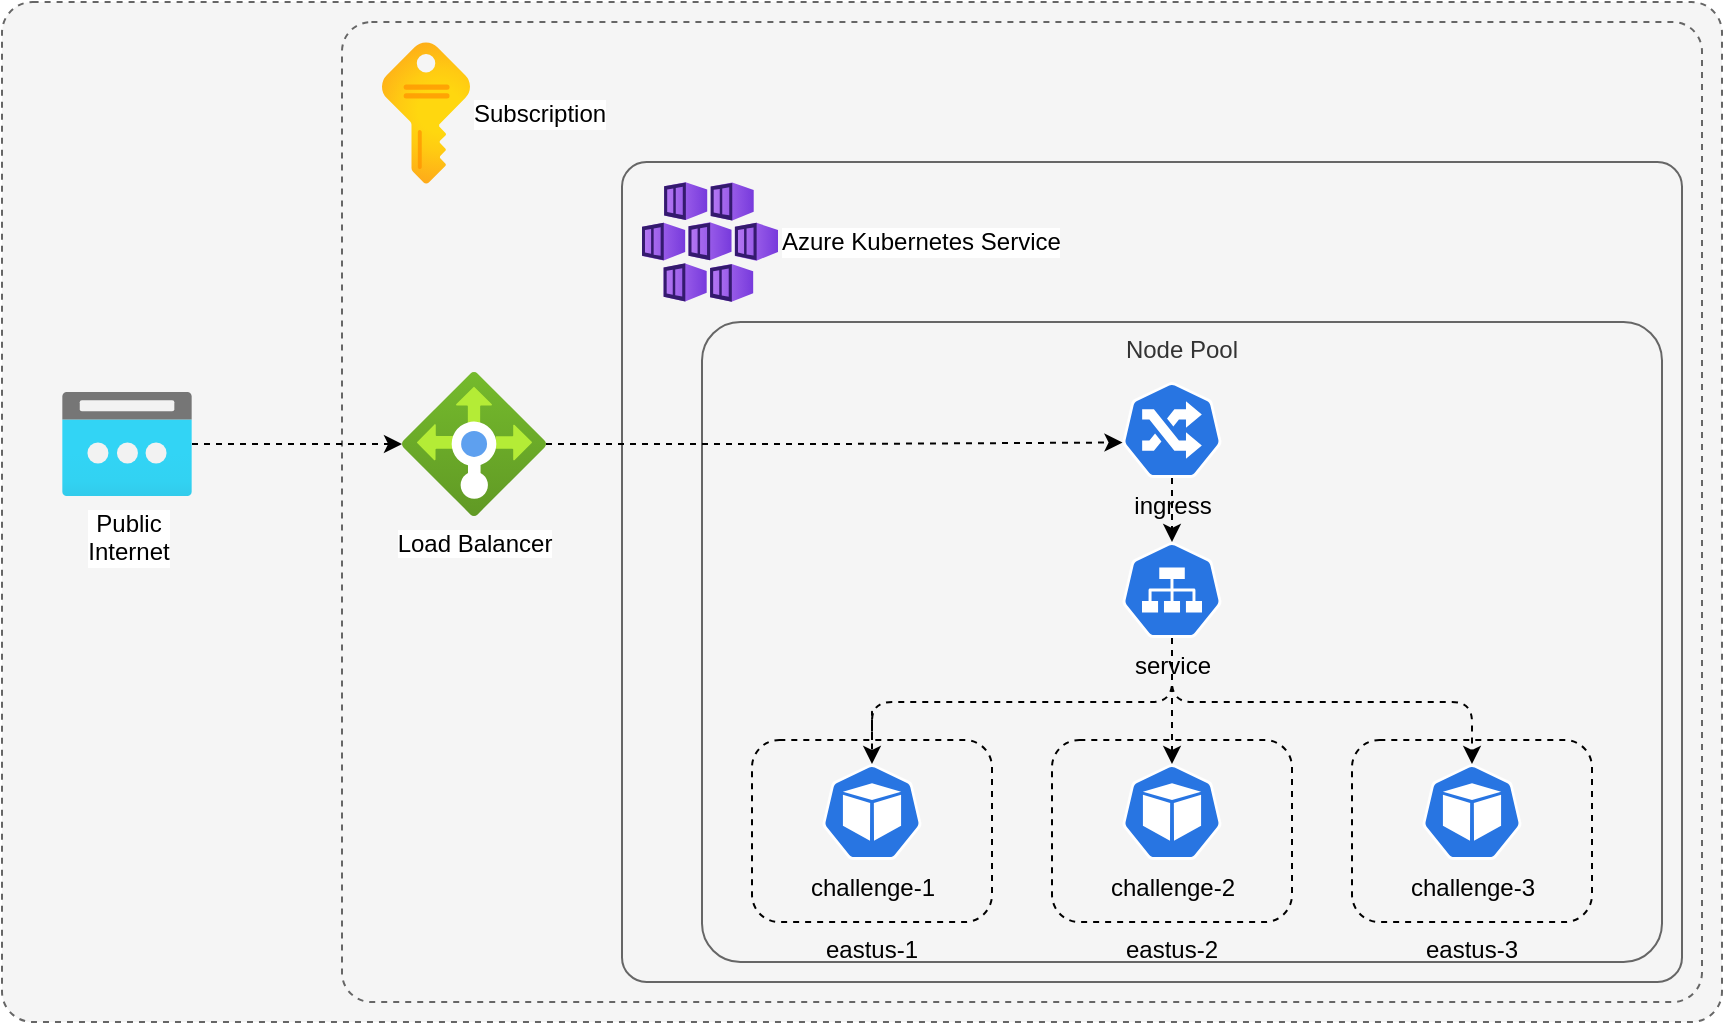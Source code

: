 <mxfile>
    <diagram id="sxn2z-bD0ew-tZ3zZQgb" name="Page-1">
        <mxGraphModel dx="1733" dy="567" grid="1" gridSize="10" guides="1" tooltips="1" connect="1" arrows="1" fold="1" page="1" pageScale="1" pageWidth="827" pageHeight="1169" math="0" shadow="0">
            <root>
                <mxCell id="0"/>
                <mxCell id="1" parent="0"/>
                <mxCell id="23" value="" style="rounded=1;whiteSpace=wrap;html=1;arcSize=3;dashed=1;fillColor=#f5f5f5;fontColor=#333333;strokeColor=#666666;" vertex="1" parent="1">
                    <mxGeometry x="-130" y="30" width="860" height="510" as="geometry"/>
                </mxCell>
                <mxCell id="2" value="" style="rounded=1;whiteSpace=wrap;html=1;arcSize=3;dashed=1;fillColor=#f5f5f5;fontColor=#333333;strokeColor=#666666;" vertex="1" parent="1">
                    <mxGeometry x="40" y="40" width="680" height="490" as="geometry"/>
                </mxCell>
                <mxCell id="4" value="" style="rounded=1;whiteSpace=wrap;html=1;arcSize=3;fillColor=#f5f5f5;fontColor=#333333;strokeColor=#666666;" vertex="1" parent="1">
                    <mxGeometry x="180" y="110" width="530" height="410" as="geometry"/>
                </mxCell>
                <mxCell id="3" value="Azure Kubernetes Service" style="aspect=fixed;html=1;points=[];align=left;image;fontSize=12;image=img/lib/azure2/containers/Kubernetes_Services.svg;labelPosition=right;verticalLabelPosition=middle;verticalAlign=middle;" vertex="1" parent="1">
                    <mxGeometry x="190" y="120" width="68" height="60" as="geometry"/>
                </mxCell>
                <mxCell id="6" value="Node Pool" style="rounded=1;whiteSpace=wrap;html=1;fillColor=#f5f5f5;verticalAlign=top;labelPosition=center;verticalLabelPosition=middle;align=center;arcSize=6;fontColor=#333333;strokeColor=#666666;" vertex="1" parent="1">
                    <mxGeometry x="220" y="190" width="480" height="320" as="geometry"/>
                </mxCell>
                <mxCell id="7" value="challenge-1" style="sketch=0;html=1;dashed=0;whitespace=wrap;fillColor=#2875E2;strokeColor=#ffffff;points=[[0.005,0.63,0],[0.1,0.2,0],[0.9,0.2,0],[0.5,0,0],[0.995,0.63,0],[0.72,0.99,0],[0.5,1,0],[0.28,0.99,0]];verticalLabelPosition=bottom;align=center;verticalAlign=top;shape=mxgraph.kubernetes.icon;prIcon=pod;fontColor=#000000;" vertex="1" parent="1">
                    <mxGeometry x="280" y="411" width="50" height="48" as="geometry"/>
                </mxCell>
                <mxCell id="8" value="challenge-2" style="sketch=0;html=1;dashed=0;whitespace=wrap;fillColor=#2875E2;strokeColor=#ffffff;points=[[0.005,0.63,0],[0.1,0.2,0],[0.9,0.2,0],[0.5,0,0],[0.995,0.63,0],[0.72,0.99,0],[0.5,1,0],[0.28,0.99,0]];verticalLabelPosition=bottom;align=center;verticalAlign=top;shape=mxgraph.kubernetes.icon;prIcon=pod;fontColor=#000000;" vertex="1" parent="1">
                    <mxGeometry x="430" y="411" width="50" height="48" as="geometry"/>
                </mxCell>
                <mxCell id="9" value="challenge-3" style="sketch=0;html=1;dashed=0;whitespace=wrap;fillColor=#2875E2;strokeColor=#ffffff;points=[[0.005,0.63,0],[0.1,0.2,0],[0.9,0.2,0],[0.5,0,0],[0.995,0.63,0],[0.72,0.99,0],[0.5,1,0],[0.28,0.99,0]];verticalLabelPosition=bottom;align=center;verticalAlign=top;shape=mxgraph.kubernetes.icon;prIcon=pod;fontColor=#000000;" vertex="1" parent="1">
                    <mxGeometry x="580" y="411" width="50" height="48" as="geometry"/>
                </mxCell>
                <mxCell id="11" style="edgeStyle=orthogonalEdgeStyle;html=1;entryX=0.5;entryY=0;entryDx=0;entryDy=0;entryPerimeter=0;dashed=1;fontColor=#000000;strokeColor=#000000;startArrow=none;" edge="1" parent="1" source="24" target="7">
                    <mxGeometry relative="1" as="geometry">
                        <Array as="points">
                            <mxPoint x="305" y="380"/>
                        </Array>
                    </mxGeometry>
                </mxCell>
                <mxCell id="12" style="edgeStyle=orthogonalEdgeStyle;html=1;entryX=0.5;entryY=0;entryDx=0;entryDy=0;entryPerimeter=0;dashed=1;fontColor=#000000;strokeColor=#000000;" edge="1" parent="1" source="10" target="8">
                    <mxGeometry relative="1" as="geometry"/>
                </mxCell>
                <mxCell id="13" style="edgeStyle=orthogonalEdgeStyle;html=1;entryX=0.5;entryY=0;entryDx=0;entryDy=0;entryPerimeter=0;dashed=1;fontColor=#000000;strokeColor=#000000;" edge="1" parent="1" source="10" target="9">
                    <mxGeometry relative="1" as="geometry">
                        <Array as="points">
                            <mxPoint x="455" y="380"/>
                            <mxPoint x="605" y="380"/>
                        </Array>
                    </mxGeometry>
                </mxCell>
                <mxCell id="10" value="service" style="sketch=0;html=1;dashed=0;whitespace=wrap;fillColor=#2875E2;strokeColor=#ffffff;points=[[0.005,0.63,0],[0.1,0.2,0],[0.9,0.2,0],[0.5,0,0],[0.995,0.63,0],[0.72,0.99,0],[0.5,1,0],[0.28,0.99,0]];verticalLabelPosition=bottom;align=center;verticalAlign=top;shape=mxgraph.kubernetes.icon;prIcon=svc;fontColor=#000000;" vertex="1" parent="1">
                    <mxGeometry x="430" y="300" width="50" height="48" as="geometry"/>
                </mxCell>
                <mxCell id="15" style="edgeStyle=orthogonalEdgeStyle;html=1;entryX=0.5;entryY=0;entryDx=0;entryDy=0;entryPerimeter=0;dashed=1;fontColor=#000000;strokeColor=#000000;" edge="1" parent="1" source="14" target="10">
                    <mxGeometry relative="1" as="geometry"/>
                </mxCell>
                <mxCell id="14" value="ingress" style="sketch=0;html=1;dashed=0;whitespace=wrap;fillColor=#2875E2;strokeColor=#ffffff;points=[[0.005,0.63,0],[0.1,0.2,0],[0.9,0.2,0],[0.5,0,0],[0.995,0.63,0],[0.72,0.99,0],[0.5,1,0],[0.28,0.99,0]];verticalLabelPosition=bottom;align=center;verticalAlign=top;shape=mxgraph.kubernetes.icon;prIcon=ing;fontColor=#000000;" vertex="1" parent="1">
                    <mxGeometry x="430" y="220" width="50" height="48" as="geometry"/>
                </mxCell>
                <mxCell id="17" style="edgeStyle=orthogonalEdgeStyle;html=1;entryX=0.005;entryY=0.63;entryDx=0;entryDy=0;entryPerimeter=0;dashed=1;strokeColor=#000000;" edge="1" parent="1" source="16" target="14">
                    <mxGeometry relative="1" as="geometry"/>
                </mxCell>
                <mxCell id="16" value="Load Balancer" style="aspect=fixed;html=1;points=[];align=center;image;fontSize=12;image=img/lib/azure2/networking/Load_Balancers.svg;fillColor=none;" vertex="1" parent="1">
                    <mxGeometry x="70" y="215" width="72" height="72" as="geometry"/>
                </mxCell>
                <mxCell id="19" style="edgeStyle=orthogonalEdgeStyle;html=1;dashed=1;strokeColor=#000000;" edge="1" parent="1" source="18" target="16">
                    <mxGeometry relative="1" as="geometry"/>
                </mxCell>
                <mxCell id="18" value="Public&lt;br&gt;Internet" style="aspect=fixed;html=1;points=[];align=center;image;fontSize=12;image=img/lib/azure2/networking/Public_IP_Addresses.svg;fillColor=none;" vertex="1" parent="1">
                    <mxGeometry x="-100" y="225" width="65" height="52" as="geometry"/>
                </mxCell>
                <mxCell id="22" value="Subscription" style="aspect=fixed;html=1;points=[];align=left;image;fontSize=12;image=img/lib/azure2/general/Subscriptions.svg;fillColor=none;verticalAlign=middle;labelPosition=right;verticalLabelPosition=middle;" vertex="1" parent="1">
                    <mxGeometry x="60" y="50" width="44" height="71" as="geometry"/>
                </mxCell>
                <mxCell id="25" value="" style="edgeStyle=orthogonalEdgeStyle;html=1;entryX=0.5;entryY=0;entryDx=0;entryDy=0;entryPerimeter=0;dashed=1;fontColor=#000000;strokeColor=#000000;endArrow=none;" edge="1" parent="1" source="10" target="24">
                    <mxGeometry relative="1" as="geometry">
                        <mxPoint x="455" y="348" as="sourcePoint"/>
                        <mxPoint x="305" y="411" as="targetPoint"/>
                        <Array as="points">
                            <mxPoint x="455" y="380"/>
                        </Array>
                    </mxGeometry>
                </mxCell>
                <mxCell id="24" value="eastus-1" style="rounded=1;whiteSpace=wrap;html=1;strokeColor=#000000;fontColor=#000000;fillColor=none;dashed=1;verticalAlign=top;labelPosition=center;verticalLabelPosition=bottom;align=center;" vertex="1" parent="1">
                    <mxGeometry x="245" y="399" width="120" height="91" as="geometry"/>
                </mxCell>
                <mxCell id="26" value="eastus-2" style="rounded=1;whiteSpace=wrap;html=1;strokeColor=#000000;fontColor=#000000;fillColor=none;dashed=1;verticalAlign=top;labelPosition=center;verticalLabelPosition=bottom;align=center;" vertex="1" parent="1">
                    <mxGeometry x="395" y="399" width="120" height="91" as="geometry"/>
                </mxCell>
                <mxCell id="27" value="eastus-3" style="rounded=1;whiteSpace=wrap;html=1;strokeColor=#000000;fontColor=#000000;fillColor=none;dashed=1;verticalAlign=top;labelPosition=center;verticalLabelPosition=bottom;align=center;" vertex="1" parent="1">
                    <mxGeometry x="545" y="399" width="120" height="91" as="geometry"/>
                </mxCell>
            </root>
        </mxGraphModel>
    </diagram>
</mxfile>